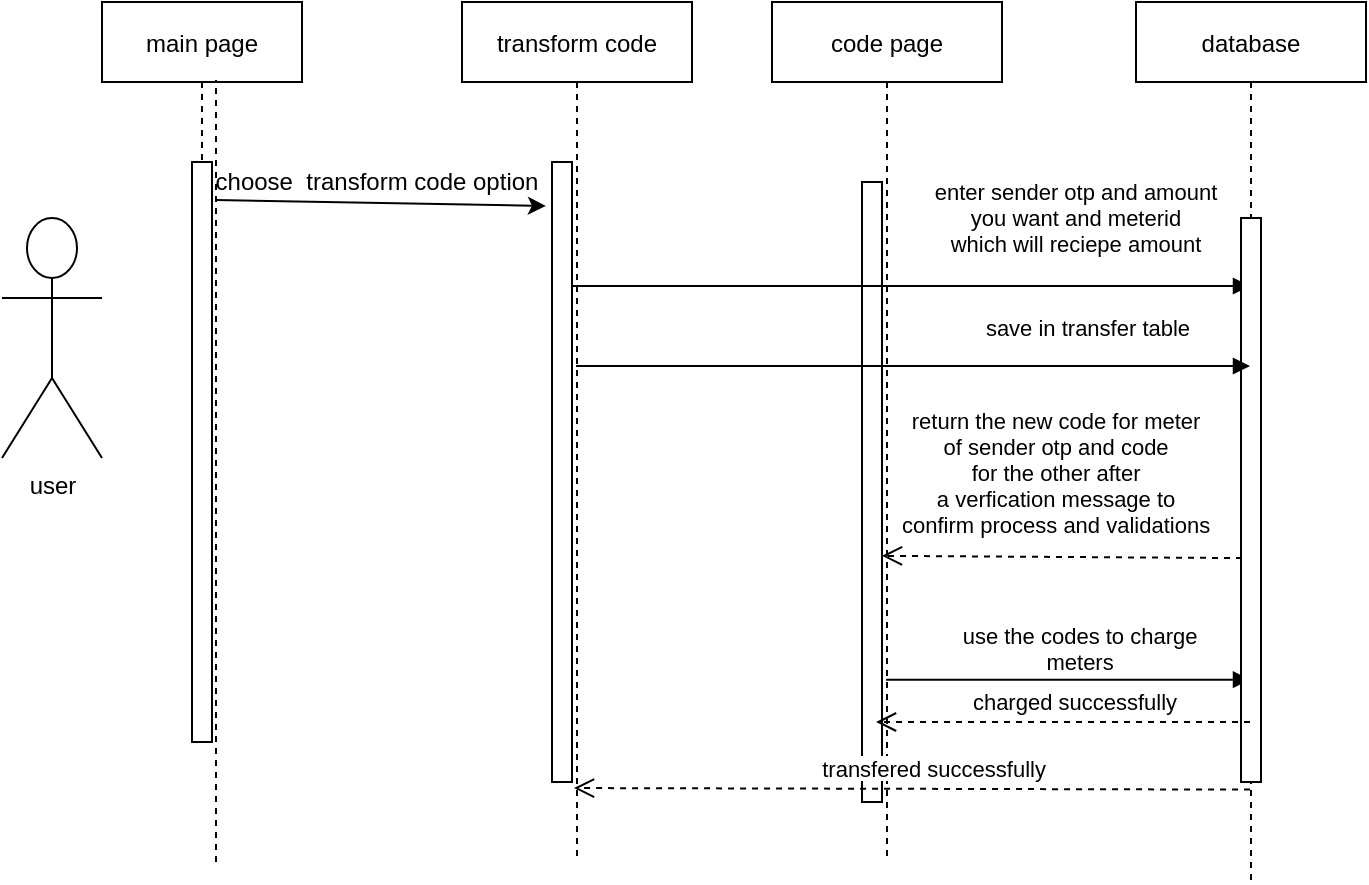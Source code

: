 <mxfile version="14.2.9" type="github">
  <diagram id="7ZpU5WtPz9Lyks8QlIq6" name="Page-1">
    <mxGraphModel dx="868" dy="393" grid="1" gridSize="10" guides="1" tooltips="1" connect="1" arrows="1" fold="1" page="1" pageScale="1" pageWidth="850" pageHeight="1100" math="0" shadow="0">
      <root>
        <mxCell id="0" />
        <mxCell id="1" parent="0" />
        <mxCell id="VspYirww-Cg1uWhshXMc-1" value="main page" style="shape=umlLifeline;perimeter=lifelinePerimeter;container=1;collapsible=0;recursiveResize=0;rounded=0;shadow=0;strokeWidth=1;" vertex="1" parent="1">
          <mxGeometry x="63" y="530" width="100" height="370" as="geometry" />
        </mxCell>
        <mxCell id="VspYirww-Cg1uWhshXMc-2" value="" style="points=[];perimeter=orthogonalPerimeter;rounded=0;shadow=0;strokeWidth=1;" vertex="1" parent="VspYirww-Cg1uWhshXMc-1">
          <mxGeometry x="45" y="80" width="10" height="290" as="geometry" />
        </mxCell>
        <mxCell id="VspYirww-Cg1uWhshXMc-3" value="transform code" style="shape=umlLifeline;perimeter=lifelinePerimeter;container=1;collapsible=0;recursiveResize=0;rounded=0;shadow=0;strokeWidth=1;" vertex="1" parent="1">
          <mxGeometry x="243" y="530" width="115" height="430" as="geometry" />
        </mxCell>
        <mxCell id="VspYirww-Cg1uWhshXMc-4" value="" style="points=[];perimeter=orthogonalPerimeter;rounded=0;shadow=0;strokeWidth=1;" vertex="1" parent="VspYirww-Cg1uWhshXMc-3">
          <mxGeometry x="45" y="80" width="10" height="310" as="geometry" />
        </mxCell>
        <mxCell id="VspYirww-Cg1uWhshXMc-7" value="user" style="shape=umlActor;verticalLabelPosition=bottom;labelBackgroundColor=#ffffff;verticalAlign=top;html=1;outlineConnect=0;" vertex="1" parent="1">
          <mxGeometry x="13" y="638" width="50" height="120" as="geometry" />
        </mxCell>
        <mxCell id="VspYirww-Cg1uWhshXMc-8" value="code page" style="shape=umlLifeline;perimeter=lifelinePerimeter;container=1;collapsible=0;recursiveResize=0;rounded=0;shadow=0;strokeWidth=1;" vertex="1" parent="1">
          <mxGeometry x="398" y="530" width="115" height="430" as="geometry" />
        </mxCell>
        <mxCell id="VspYirww-Cg1uWhshXMc-9" value="" style="points=[];perimeter=orthogonalPerimeter;rounded=0;shadow=0;strokeWidth=1;" vertex="1" parent="VspYirww-Cg1uWhshXMc-8">
          <mxGeometry x="45" y="90" width="10" height="310" as="geometry" />
        </mxCell>
        <mxCell id="VspYirww-Cg1uWhshXMc-10" value="enter sender otp and amount&#xa;you want and meterid&#xa;which will reciepe amount" style="verticalAlign=bottom;endArrow=block;shadow=0;strokeWidth=1;" edge="1" parent="1" target="VspYirww-Cg1uWhshXMc-17">
          <mxGeometry x="0.487" y="12" relative="1" as="geometry">
            <mxPoint x="298" y="672" as="sourcePoint" />
            <mxPoint x="590" y="672" as="targetPoint" />
            <mxPoint as="offset" />
          </mxGeometry>
        </mxCell>
        <mxCell id="VspYirww-Cg1uWhshXMc-11" value="return the new code for meter&#xa;of sender otp and code &#xa;for the other after&#xa;a verfication message to &#xa;confirm process and validations" style="verticalAlign=bottom;endArrow=open;dashed=1;endSize=8;shadow=0;strokeWidth=1;entryX=0.478;entryY=0.644;entryDx=0;entryDy=0;entryPerimeter=0;exitX=0.05;exitY=0.603;exitDx=0;exitDy=0;exitPerimeter=0;" edge="1" parent="1" source="VspYirww-Cg1uWhshXMc-18" target="VspYirww-Cg1uWhshXMc-8">
          <mxGeometry x="0.034" y="-7" relative="1" as="geometry">
            <mxPoint x="300.5" y="750" as="targetPoint" />
            <mxPoint x="460" y="750" as="sourcePoint" />
            <mxPoint as="offset" />
          </mxGeometry>
        </mxCell>
        <mxCell id="VspYirww-Cg1uWhshXMc-12" value="use the codes to charge&#xa;meters" style="verticalAlign=bottom;endArrow=block;shadow=0;strokeWidth=1;exitX=0.496;exitY=0.788;exitDx=0;exitDy=0;exitPerimeter=0;" edge="1" parent="1" target="VspYirww-Cg1uWhshXMc-17" source="VspYirww-Cg1uWhshXMc-8">
          <mxGeometry x="0.064" relative="1" as="geometry">
            <mxPoint x="453" y="815" as="sourcePoint" />
            <mxPoint x="596" y="869" as="targetPoint" />
            <mxPoint as="offset" />
          </mxGeometry>
        </mxCell>
        <mxCell id="VspYirww-Cg1uWhshXMc-17" value="database" style="shape=umlLifeline;perimeter=lifelinePerimeter;container=1;collapsible=0;recursiveResize=0;rounded=0;shadow=0;strokeWidth=1;" vertex="1" parent="1">
          <mxGeometry x="580" y="530" width="115" height="440" as="geometry" />
        </mxCell>
        <mxCell id="VspYirww-Cg1uWhshXMc-18" value="" style="points=[];perimeter=orthogonalPerimeter;rounded=0;shadow=0;strokeWidth=1;" vertex="1" parent="VspYirww-Cg1uWhshXMc-17">
          <mxGeometry x="52.5" y="108" width="10" height="282" as="geometry" />
        </mxCell>
        <mxCell id="VspYirww-Cg1uWhshXMc-19" value="" style="endArrow=none;dashed=1;html=1;" edge="1" parent="1">
          <mxGeometry width="50" height="50" relative="1" as="geometry">
            <mxPoint x="120" y="960" as="sourcePoint" />
            <mxPoint x="120" y="569" as="targetPoint" />
          </mxGeometry>
        </mxCell>
        <mxCell id="VspYirww-Cg1uWhshXMc-26" value="" style="endArrow=classic;html=1;entryX=0.972;entryY=1.1;entryDx=0;entryDy=0;entryPerimeter=0;" edge="1" parent="1" target="VspYirww-Cg1uWhshXMc-27">
          <mxGeometry width="50" height="50" relative="1" as="geometry">
            <mxPoint x="120" y="629" as="sourcePoint" />
            <mxPoint x="170" y="640" as="targetPoint" />
          </mxGeometry>
        </mxCell>
        <mxCell id="VspYirww-Cg1uWhshXMc-27" value="choose&amp;nbsp; transform code option" style="text;html=1;align=center;verticalAlign=middle;resizable=0;points=[];autosize=1;" vertex="1" parent="1">
          <mxGeometry x="110" y="610" width="180" height="20" as="geometry" />
        </mxCell>
        <mxCell id="VspYirww-Cg1uWhshXMc-28" value="save in transfer table" style="verticalAlign=bottom;endArrow=block;shadow=0;strokeWidth=1;" edge="1" parent="1" target="VspYirww-Cg1uWhshXMc-17">
          <mxGeometry x="0.518" y="10" relative="1" as="geometry">
            <mxPoint x="300" y="712" as="sourcePoint" />
            <mxPoint x="590" y="710" as="targetPoint" />
            <mxPoint as="offset" />
          </mxGeometry>
        </mxCell>
        <mxCell id="VspYirww-Cg1uWhshXMc-30" value="charged successfully" style="verticalAlign=bottom;endArrow=open;dashed=1;endSize=8;shadow=0;strokeWidth=1;entryX=0.496;entryY=0.448;entryDx=0;entryDy=0;entryPerimeter=0;" edge="1" parent="1" source="VspYirww-Cg1uWhshXMc-17">
          <mxGeometry x="-0.064" y="-1" relative="1" as="geometry">
            <mxPoint x="450.0" y="890.004" as="targetPoint" />
            <mxPoint x="590.96" y="891.31" as="sourcePoint" />
            <mxPoint as="offset" />
          </mxGeometry>
        </mxCell>
        <mxCell id="VspYirww-Cg1uWhshXMc-32" value="transfered successfully" style="verticalAlign=bottom;endArrow=open;dashed=1;endSize=8;shadow=0;strokeWidth=1;exitX=0.496;exitY=0.895;exitDx=0;exitDy=0;exitPerimeter=0;entryX=0.487;entryY=0.914;entryDx=0;entryDy=0;entryPerimeter=0;" edge="1" parent="1" source="VspYirww-Cg1uWhshXMc-17" target="VspYirww-Cg1uWhshXMc-3">
          <mxGeometry x="-0.064" y="-1" relative="1" as="geometry">
            <mxPoint x="453" y="925" as="targetPoint" />
            <mxPoint x="647" y="900.004" as="sourcePoint" />
            <mxPoint as="offset" />
          </mxGeometry>
        </mxCell>
      </root>
    </mxGraphModel>
  </diagram>
</mxfile>
